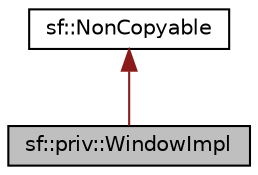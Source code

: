 digraph "sf::priv::WindowImpl"
{
 // LATEX_PDF_SIZE
  edge [fontname="Helvetica",fontsize="10",labelfontname="Helvetica",labelfontsize="10"];
  node [fontname="Helvetica",fontsize="10",shape=record];
  Node1 [label="sf::priv::WindowImpl",height=0.2,width=0.4,color="black", fillcolor="grey75", style="filled", fontcolor="black",tooltip="Abstract base class for OS-specific window implementation."];
  Node2 -> Node1 [dir="back",color="firebrick4",fontsize="10",style="solid"];
  Node2 [label="sf::NonCopyable",height=0.2,width=0.4,color="black", fillcolor="white", style="filled",URL="$classsf_1_1NonCopyable.html",tooltip="Utility class that makes any derived class non-copyable."];
}
